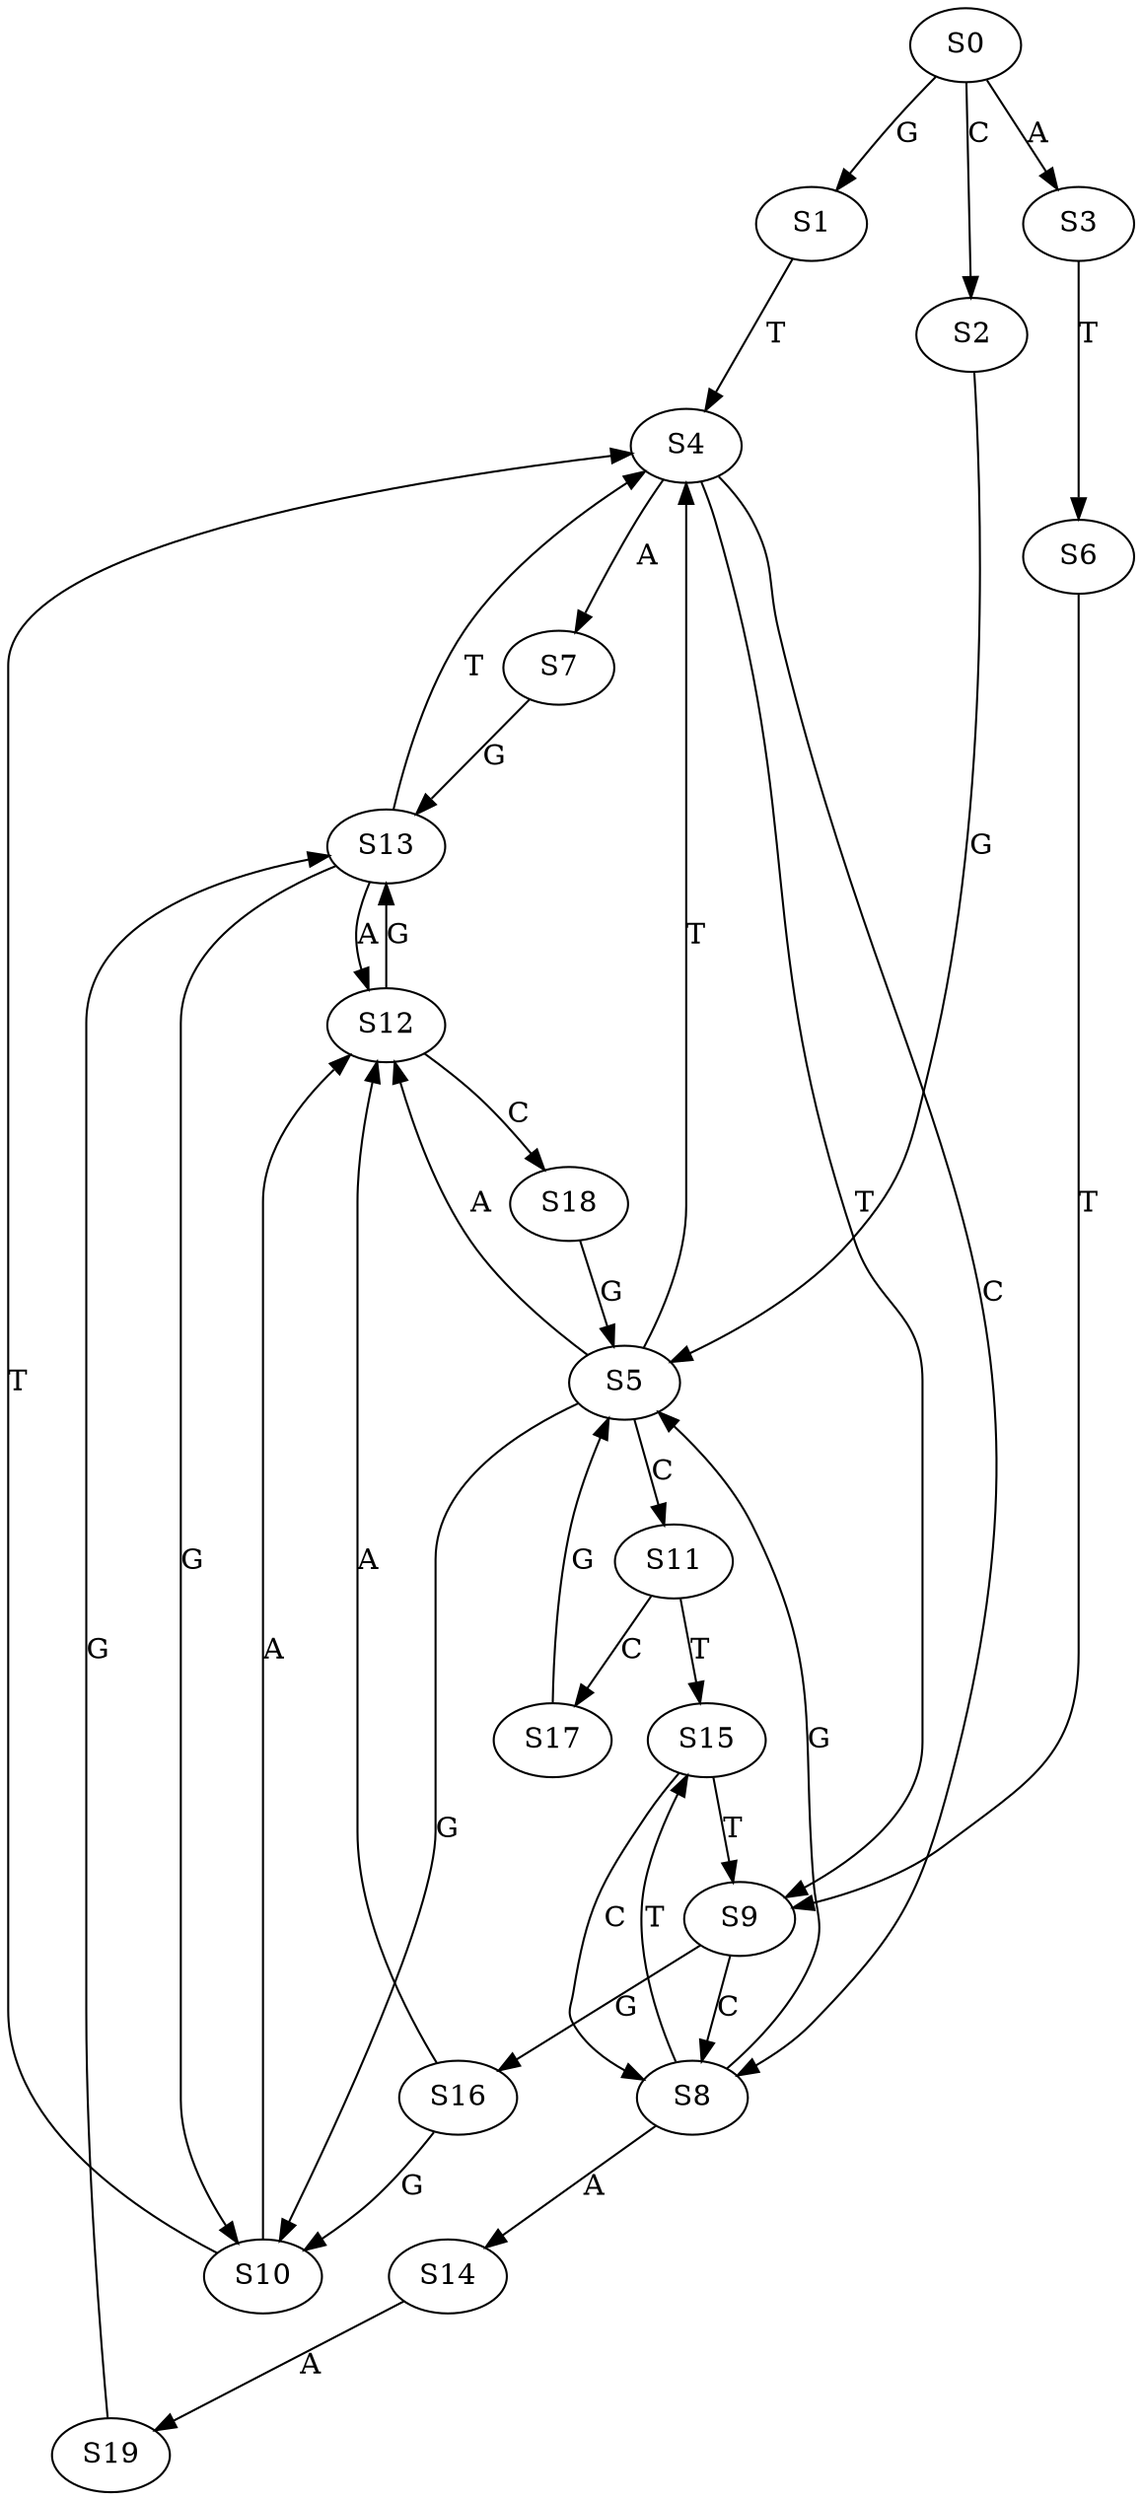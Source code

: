 strict digraph  {
	S0 -> S1 [ label = G ];
	S0 -> S2 [ label = C ];
	S0 -> S3 [ label = A ];
	S1 -> S4 [ label = T ];
	S2 -> S5 [ label = G ];
	S3 -> S6 [ label = T ];
	S4 -> S7 [ label = A ];
	S4 -> S8 [ label = C ];
	S4 -> S9 [ label = T ];
	S5 -> S10 [ label = G ];
	S5 -> S11 [ label = C ];
	S5 -> S4 [ label = T ];
	S5 -> S12 [ label = A ];
	S6 -> S9 [ label = T ];
	S7 -> S13 [ label = G ];
	S8 -> S14 [ label = A ];
	S8 -> S5 [ label = G ];
	S8 -> S15 [ label = T ];
	S9 -> S16 [ label = G ];
	S9 -> S8 [ label = C ];
	S10 -> S4 [ label = T ];
	S10 -> S12 [ label = A ];
	S11 -> S15 [ label = T ];
	S11 -> S17 [ label = C ];
	S12 -> S13 [ label = G ];
	S12 -> S18 [ label = C ];
	S13 -> S10 [ label = G ];
	S13 -> S12 [ label = A ];
	S13 -> S4 [ label = T ];
	S14 -> S19 [ label = A ];
	S15 -> S8 [ label = C ];
	S15 -> S9 [ label = T ];
	S16 -> S12 [ label = A ];
	S16 -> S10 [ label = G ];
	S17 -> S5 [ label = G ];
	S18 -> S5 [ label = G ];
	S19 -> S13 [ label = G ];
}
